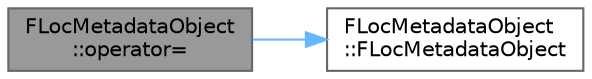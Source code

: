 digraph "FLocMetadataObject::operator="
{
 // INTERACTIVE_SVG=YES
 // LATEX_PDF_SIZE
  bgcolor="transparent";
  edge [fontname=Helvetica,fontsize=10,labelfontname=Helvetica,labelfontsize=10];
  node [fontname=Helvetica,fontsize=10,shape=box,height=0.2,width=0.4];
  rankdir="LR";
  Node1 [id="Node000001",label="FLocMetadataObject\l::operator=",height=0.2,width=0.4,color="gray40", fillcolor="grey60", style="filled", fontcolor="black",tooltip=" "];
  Node1 -> Node2 [id="edge1_Node000001_Node000002",color="steelblue1",style="solid",tooltip=" "];
  Node2 [id="Node000002",label="FLocMetadataObject\l::FLocMetadataObject",height=0.2,width=0.4,color="grey40", fillcolor="white", style="filled",URL="$d7/dea/classFLocMetadataObject.html#a7550b92b14cee760df5df1cf02d95ec0",tooltip=" "];
}
